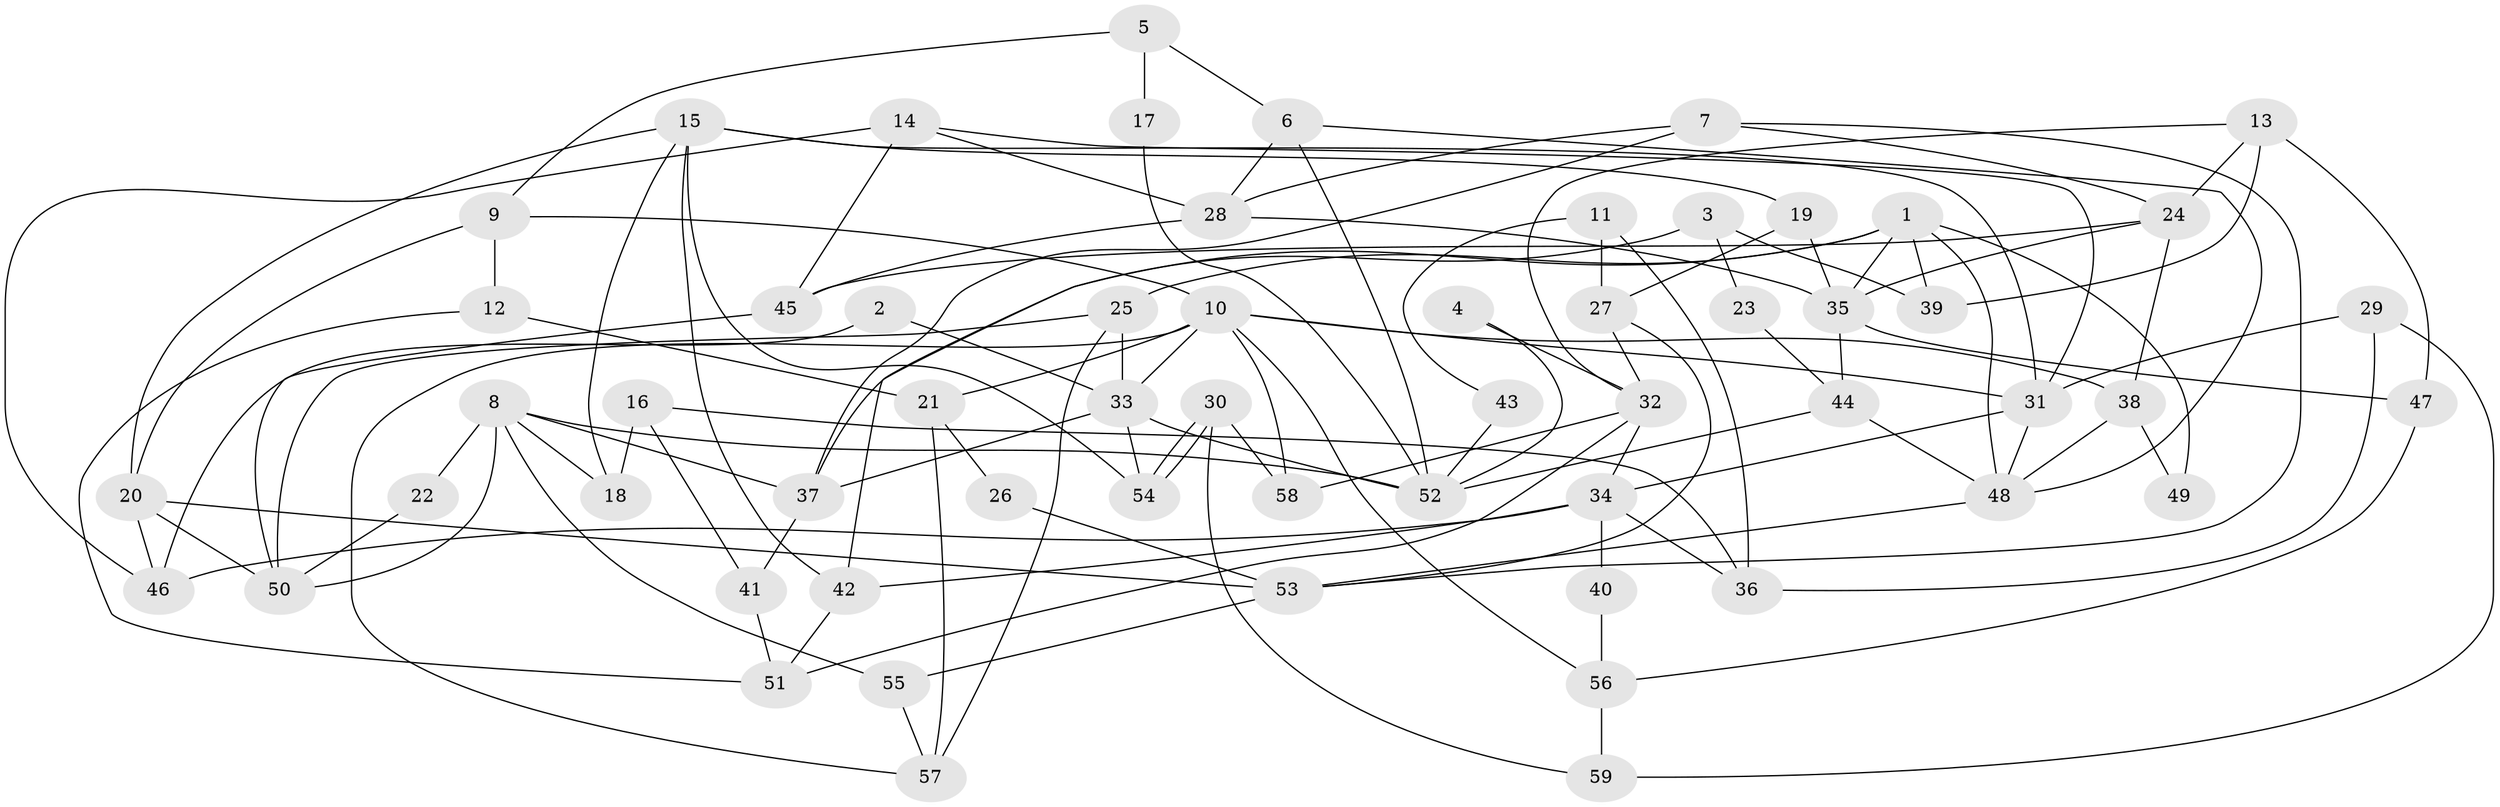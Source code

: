 // coarse degree distribution, {9: 0.02702702702702703, 6: 0.10810810810810811, 5: 0.2972972972972973, 2: 0.13513513513513514, 8: 0.08108108108108109, 4: 0.16216216216216217, 7: 0.02702702702702703, 3: 0.13513513513513514, 10: 0.02702702702702703}
// Generated by graph-tools (version 1.1) at 2025/52/02/27/25 19:52:07]
// undirected, 59 vertices, 118 edges
graph export_dot {
graph [start="1"]
  node [color=gray90,style=filled];
  1;
  2;
  3;
  4;
  5;
  6;
  7;
  8;
  9;
  10;
  11;
  12;
  13;
  14;
  15;
  16;
  17;
  18;
  19;
  20;
  21;
  22;
  23;
  24;
  25;
  26;
  27;
  28;
  29;
  30;
  31;
  32;
  33;
  34;
  35;
  36;
  37;
  38;
  39;
  40;
  41;
  42;
  43;
  44;
  45;
  46;
  47;
  48;
  49;
  50;
  51;
  52;
  53;
  54;
  55;
  56;
  57;
  58;
  59;
  1 -- 35;
  1 -- 37;
  1 -- 25;
  1 -- 39;
  1 -- 48;
  1 -- 49;
  2 -- 46;
  2 -- 33;
  3 -- 42;
  3 -- 39;
  3 -- 23;
  4 -- 52;
  4 -- 32;
  5 -- 6;
  5 -- 9;
  5 -- 17;
  6 -- 28;
  6 -- 48;
  6 -- 52;
  7 -- 24;
  7 -- 37;
  7 -- 28;
  7 -- 53;
  8 -- 37;
  8 -- 55;
  8 -- 18;
  8 -- 22;
  8 -- 50;
  8 -- 52;
  9 -- 12;
  9 -- 10;
  9 -- 20;
  10 -- 31;
  10 -- 33;
  10 -- 21;
  10 -- 38;
  10 -- 56;
  10 -- 57;
  10 -- 58;
  11 -- 36;
  11 -- 27;
  11 -- 43;
  12 -- 51;
  12 -- 21;
  13 -- 24;
  13 -- 32;
  13 -- 39;
  13 -- 47;
  14 -- 45;
  14 -- 28;
  14 -- 31;
  14 -- 46;
  15 -- 54;
  15 -- 20;
  15 -- 18;
  15 -- 19;
  15 -- 31;
  15 -- 42;
  16 -- 18;
  16 -- 36;
  16 -- 41;
  17 -- 52;
  19 -- 35;
  19 -- 27;
  20 -- 53;
  20 -- 46;
  20 -- 50;
  21 -- 57;
  21 -- 26;
  22 -- 50;
  23 -- 44;
  24 -- 38;
  24 -- 35;
  24 -- 45;
  25 -- 50;
  25 -- 33;
  25 -- 57;
  26 -- 53;
  27 -- 53;
  27 -- 32;
  28 -- 45;
  28 -- 35;
  29 -- 31;
  29 -- 59;
  29 -- 36;
  30 -- 58;
  30 -- 54;
  30 -- 54;
  30 -- 59;
  31 -- 34;
  31 -- 48;
  32 -- 34;
  32 -- 51;
  32 -- 58;
  33 -- 52;
  33 -- 37;
  33 -- 54;
  34 -- 46;
  34 -- 36;
  34 -- 40;
  34 -- 42;
  35 -- 44;
  35 -- 47;
  37 -- 41;
  38 -- 48;
  38 -- 49;
  40 -- 56;
  41 -- 51;
  42 -- 51;
  43 -- 52;
  44 -- 52;
  44 -- 48;
  45 -- 50;
  47 -- 56;
  48 -- 53;
  53 -- 55;
  55 -- 57;
  56 -- 59;
}
